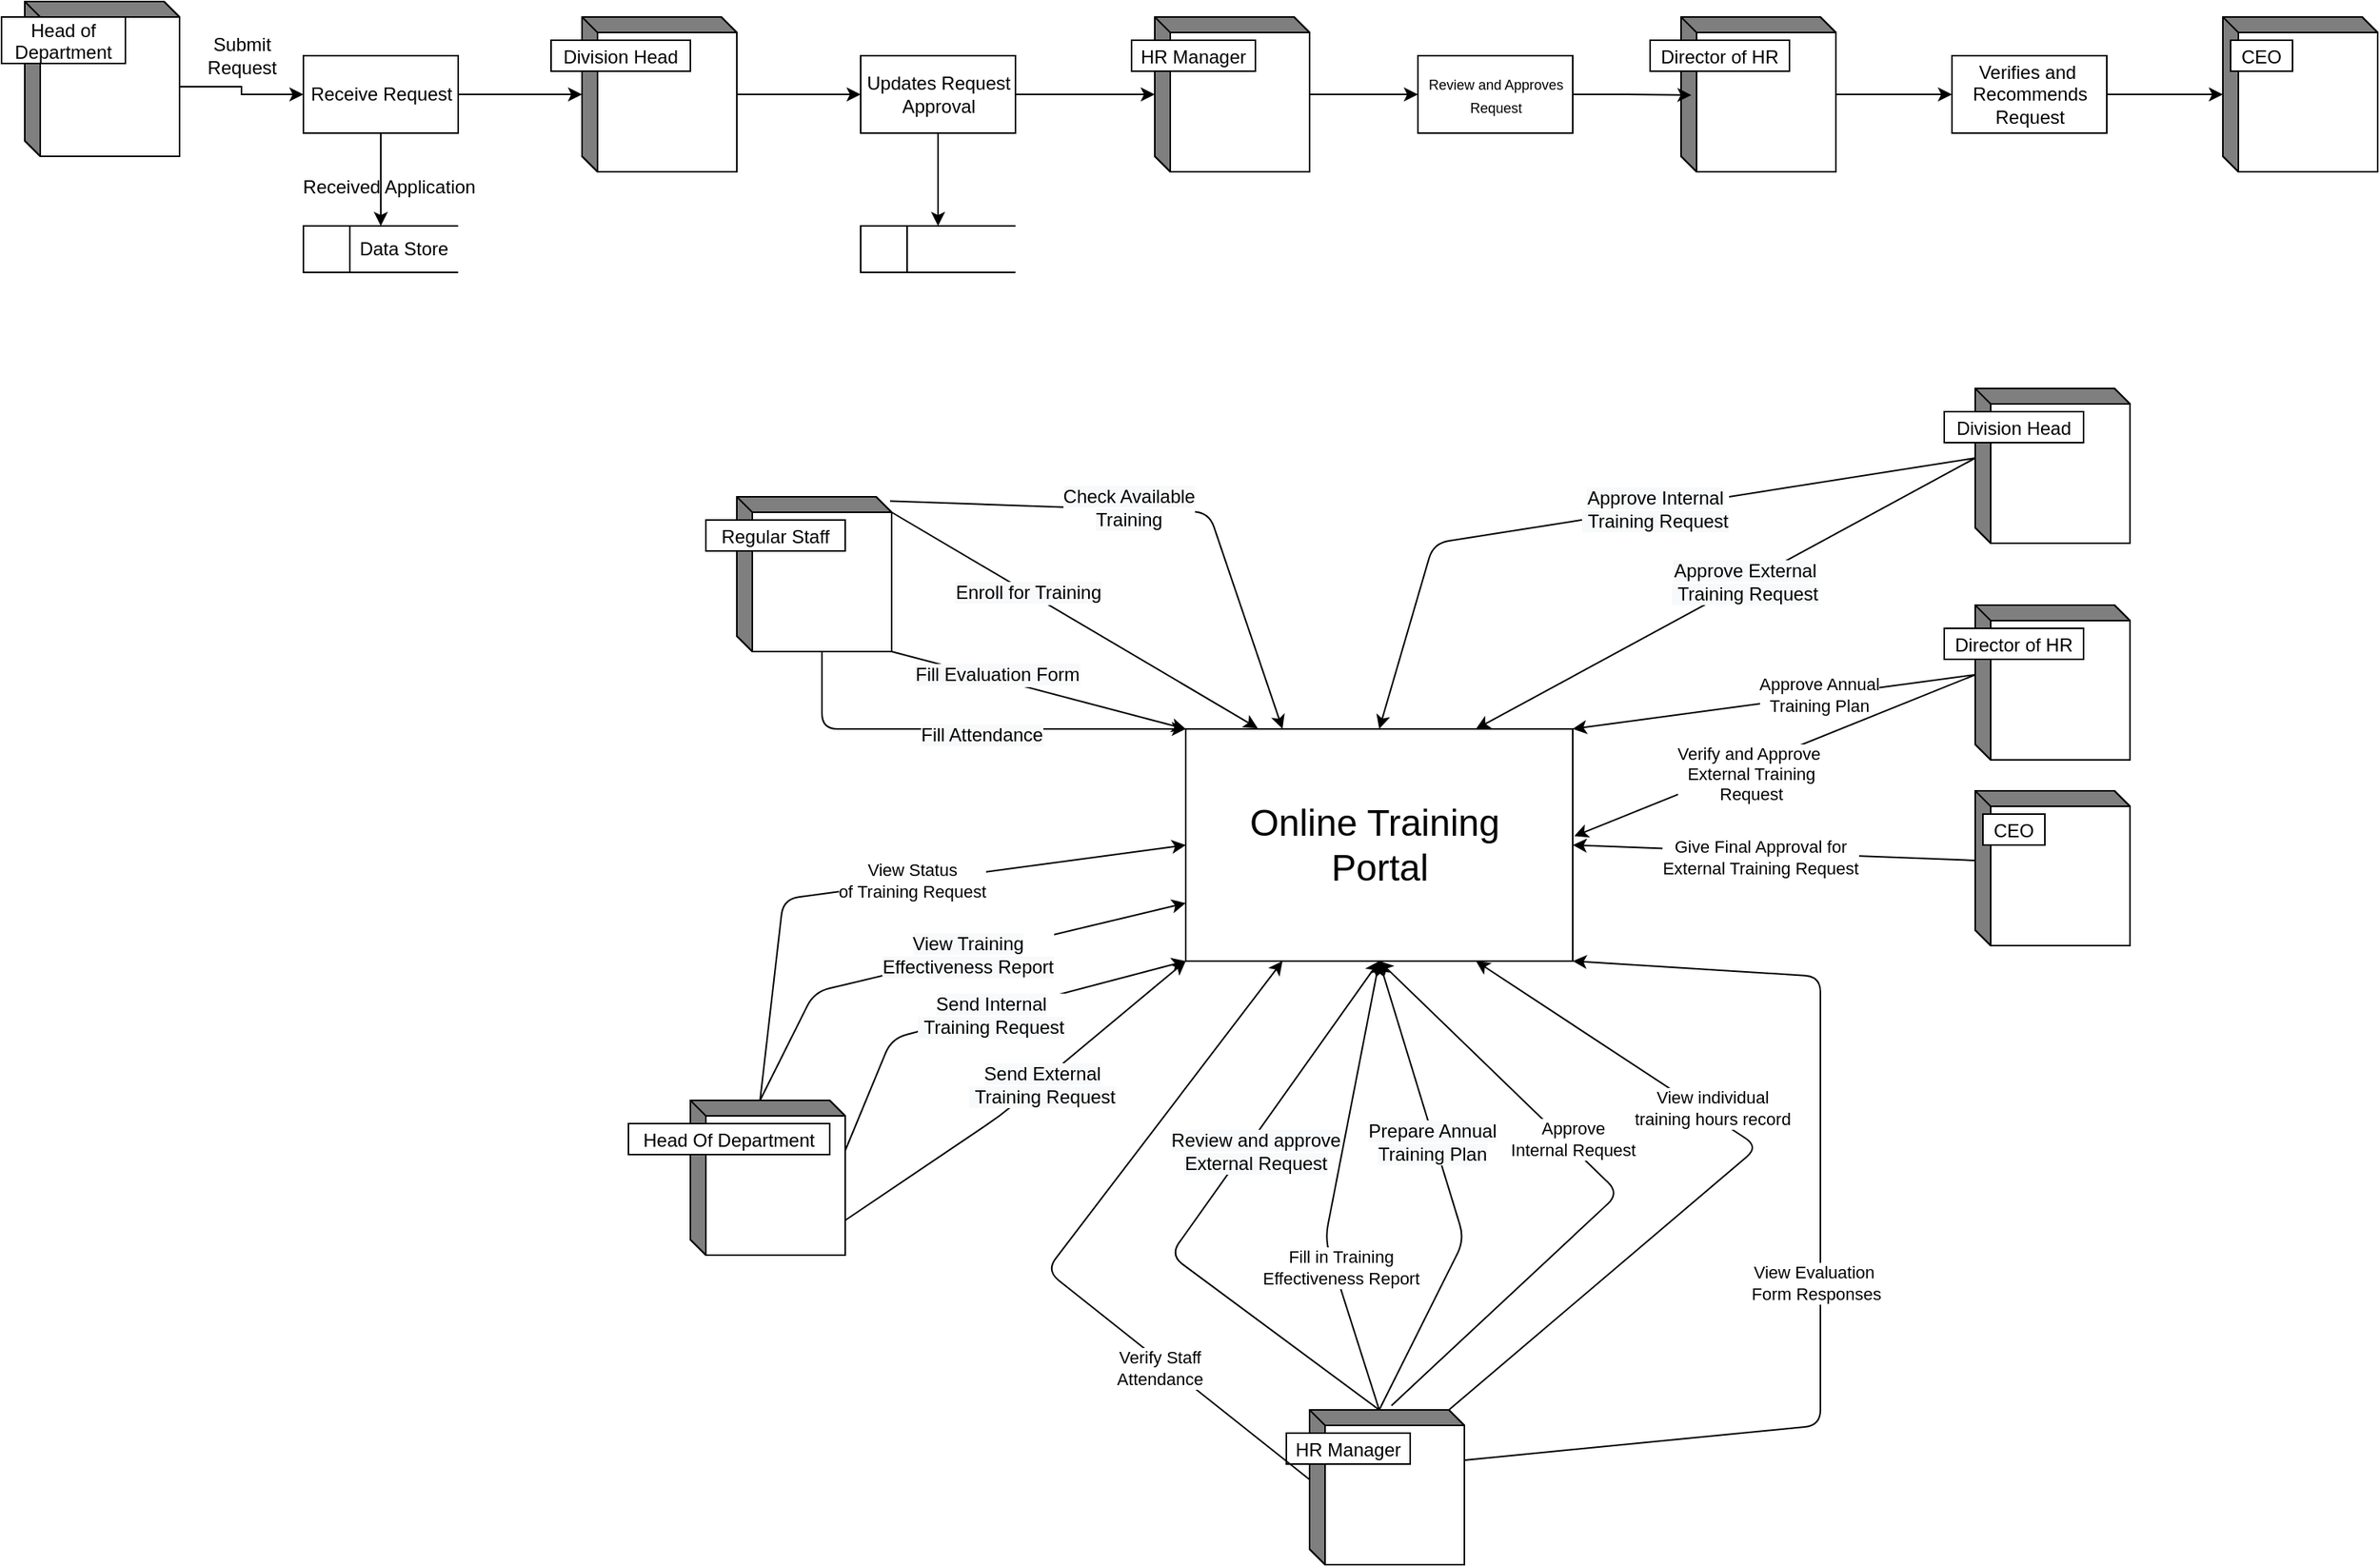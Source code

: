 <mxfile version="14.5.3" type="github">
  <diagram id="k6v7SNn6R5cbtLQKh57G" name="Page-1">
    <mxGraphModel dx="2523" dy="934" grid="1" gridSize="10" guides="1" tooltips="1" connect="1" arrows="1" fold="1" page="1" pageScale="1" pageWidth="850" pageHeight="1100" math="0" shadow="0">
      <root>
        <mxCell id="0" />
        <mxCell id="1" parent="0" />
        <mxCell id="owvocZtWML4od7lgdQ8R-1" value="" style="html=1;dashed=0;whitespace=wrap;shape=mxgraph.dfd.dataStoreID;align=left;spacingLeft=3;points=[[0,0],[0.5,0],[1,0],[0,0.5],[1,0.5],[0,1],[0.5,1],[1,1]];" vertex="1" parent="1">
          <mxGeometry x="110" y="415" width="100" height="30" as="geometry" />
        </mxCell>
        <mxCell id="owvocZtWML4od7lgdQ8R-15" style="edgeStyle=orthogonalEdgeStyle;rounded=0;orthogonalLoop=1;jettySize=auto;html=1;exitX=0;exitY=0;exitDx=100;exitDy=55;exitPerimeter=0;" edge="1" parent="1" source="owvocZtWML4od7lgdQ8R-2" target="owvocZtWML4od7lgdQ8R-4">
          <mxGeometry relative="1" as="geometry" />
        </mxCell>
        <mxCell id="owvocZtWML4od7lgdQ8R-2" value="" style="html=1;dashed=0;whitespace=wrap;shape=mxgraph.dfd.externalEntity" vertex="1" parent="1">
          <mxGeometry x="-70" y="270" width="100" height="100" as="geometry" />
        </mxCell>
        <mxCell id="owvocZtWML4od7lgdQ8R-3" value="Head of &#xa;Department" style="autosize=1;part=1;resizable=0;strokeColor=inherit;fillColor=inherit;gradientColor=inherit;" vertex="1" parent="owvocZtWML4od7lgdQ8R-2">
          <mxGeometry width="80" height="30" relative="1" as="geometry">
            <mxPoint x="-15" y="10" as="offset" />
          </mxGeometry>
        </mxCell>
        <mxCell id="owvocZtWML4od7lgdQ8R-16" style="edgeStyle=orthogonalEdgeStyle;rounded=0;orthogonalLoop=1;jettySize=auto;html=1;" edge="1" parent="1" source="owvocZtWML4od7lgdQ8R-4" target="owvocZtWML4od7lgdQ8R-5">
          <mxGeometry relative="1" as="geometry" />
        </mxCell>
        <mxCell id="owvocZtWML4od7lgdQ8R-27" style="edgeStyle=orthogonalEdgeStyle;rounded=0;orthogonalLoop=1;jettySize=auto;html=1;entryX=0.5;entryY=0;entryDx=0;entryDy=0;" edge="1" parent="1" source="owvocZtWML4od7lgdQ8R-4" target="owvocZtWML4od7lgdQ8R-1">
          <mxGeometry relative="1" as="geometry" />
        </mxCell>
        <mxCell id="owvocZtWML4od7lgdQ8R-4" value="Receive Request" style="html=1;dashed=0;whitespace=wrap;" vertex="1" parent="1">
          <mxGeometry x="110" y="305" width="100" height="50" as="geometry" />
        </mxCell>
        <mxCell id="owvocZtWML4od7lgdQ8R-18" style="edgeStyle=orthogonalEdgeStyle;rounded=0;orthogonalLoop=1;jettySize=auto;html=1;entryX=0;entryY=0.5;entryDx=0;entryDy=0;" edge="1" parent="1" source="owvocZtWML4od7lgdQ8R-5" target="owvocZtWML4od7lgdQ8R-13">
          <mxGeometry relative="1" as="geometry" />
        </mxCell>
        <mxCell id="owvocZtWML4od7lgdQ8R-5" value="" style="html=1;dashed=0;whitespace=wrap;shape=mxgraph.dfd.externalEntity" vertex="1" parent="1">
          <mxGeometry x="290" y="280" width="100" height="100" as="geometry" />
        </mxCell>
        <mxCell id="owvocZtWML4od7lgdQ8R-6" value="Division Head" style="autosize=1;part=1;resizable=0;strokeColor=inherit;fillColor=inherit;gradientColor=inherit;" vertex="1" parent="owvocZtWML4od7lgdQ8R-5">
          <mxGeometry width="90" height="20" relative="1" as="geometry">
            <mxPoint x="-20" y="15" as="offset" />
          </mxGeometry>
        </mxCell>
        <mxCell id="owvocZtWML4od7lgdQ8R-20" style="edgeStyle=orthogonalEdgeStyle;rounded=0;orthogonalLoop=1;jettySize=auto;html=1;entryX=0;entryY=0.5;entryDx=0;entryDy=0;" edge="1" parent="1" source="owvocZtWML4od7lgdQ8R-7" target="owvocZtWML4od7lgdQ8R-14">
          <mxGeometry relative="1" as="geometry" />
        </mxCell>
        <mxCell id="owvocZtWML4od7lgdQ8R-7" value="" style="html=1;dashed=0;whitespace=wrap;shape=mxgraph.dfd.externalEntity" vertex="1" parent="1">
          <mxGeometry x="660" y="280" width="100" height="100" as="geometry" />
        </mxCell>
        <mxCell id="owvocZtWML4od7lgdQ8R-8" value="HR Manager" style="autosize=1;part=1;resizable=0;strokeColor=inherit;fillColor=inherit;gradientColor=inherit;" vertex="1" parent="owvocZtWML4od7lgdQ8R-7">
          <mxGeometry width="80" height="20" relative="1" as="geometry">
            <mxPoint x="-15" y="15" as="offset" />
          </mxGeometry>
        </mxCell>
        <mxCell id="owvocZtWML4od7lgdQ8R-24" style="edgeStyle=orthogonalEdgeStyle;rounded=0;orthogonalLoop=1;jettySize=auto;html=1;entryX=0;entryY=0.5;entryDx=0;entryDy=0;" edge="1" parent="1" source="owvocZtWML4od7lgdQ8R-9" target="owvocZtWML4od7lgdQ8R-23">
          <mxGeometry relative="1" as="geometry" />
        </mxCell>
        <mxCell id="owvocZtWML4od7lgdQ8R-9" value="" style="html=1;dashed=0;whitespace=wrap;shape=mxgraph.dfd.externalEntity" vertex="1" parent="1">
          <mxGeometry x="1000" y="280" width="100" height="100" as="geometry" />
        </mxCell>
        <mxCell id="owvocZtWML4od7lgdQ8R-10" value="Director of HR" style="autosize=1;part=1;resizable=0;strokeColor=inherit;fillColor=inherit;gradientColor=inherit;" vertex="1" parent="owvocZtWML4od7lgdQ8R-9">
          <mxGeometry width="90" height="20" relative="1" as="geometry">
            <mxPoint x="-20" y="15" as="offset" />
          </mxGeometry>
        </mxCell>
        <mxCell id="owvocZtWML4od7lgdQ8R-11" value="" style="html=1;dashed=0;whitespace=wrap;shape=mxgraph.dfd.externalEntity" vertex="1" parent="1">
          <mxGeometry x="1350" y="280" width="100" height="100" as="geometry" />
        </mxCell>
        <mxCell id="owvocZtWML4od7lgdQ8R-12" value="CEO" style="autosize=1;part=1;resizable=0;strokeColor=inherit;fillColor=inherit;gradientColor=inherit;" vertex="1" parent="owvocZtWML4od7lgdQ8R-11">
          <mxGeometry width="40" height="20" relative="1" as="geometry">
            <mxPoint x="5" y="15" as="offset" />
          </mxGeometry>
        </mxCell>
        <mxCell id="owvocZtWML4od7lgdQ8R-19" style="edgeStyle=orthogonalEdgeStyle;rounded=0;orthogonalLoop=1;jettySize=auto;html=1;" edge="1" parent="1" source="owvocZtWML4od7lgdQ8R-13" target="owvocZtWML4od7lgdQ8R-7">
          <mxGeometry relative="1" as="geometry" />
        </mxCell>
        <mxCell id="owvocZtWML4od7lgdQ8R-29" style="edgeStyle=orthogonalEdgeStyle;rounded=0;orthogonalLoop=1;jettySize=auto;html=1;entryX=0.5;entryY=0;entryDx=0;entryDy=0;" edge="1" parent="1" source="owvocZtWML4od7lgdQ8R-13" target="owvocZtWML4od7lgdQ8R-28">
          <mxGeometry relative="1" as="geometry" />
        </mxCell>
        <mxCell id="owvocZtWML4od7lgdQ8R-13" value="Updates Request &lt;br&gt;Approval" style="html=1;dashed=0;whitespace=wrap;" vertex="1" parent="1">
          <mxGeometry x="470" y="305" width="100" height="50" as="geometry" />
        </mxCell>
        <mxCell id="owvocZtWML4od7lgdQ8R-21" style="edgeStyle=orthogonalEdgeStyle;rounded=0;orthogonalLoop=1;jettySize=auto;html=1;entryX=0.067;entryY=0.505;entryDx=0;entryDy=0;entryPerimeter=0;" edge="1" parent="1" source="owvocZtWML4od7lgdQ8R-14" target="owvocZtWML4od7lgdQ8R-9">
          <mxGeometry relative="1" as="geometry" />
        </mxCell>
        <mxCell id="owvocZtWML4od7lgdQ8R-14" value="&lt;font style=&quot;font-size: 9px&quot;&gt;Review and Approves&lt;br&gt;Request&lt;/font&gt;" style="html=1;dashed=0;whitespace=wrap;" vertex="1" parent="1">
          <mxGeometry x="830" y="305" width="100" height="50" as="geometry" />
        </mxCell>
        <mxCell id="owvocZtWML4od7lgdQ8R-17" value="Submit&lt;br&gt;Request" style="text;html=1;align=center;verticalAlign=middle;resizable=0;points=[];autosize=1;" vertex="1" parent="1">
          <mxGeometry x="40" y="290" width="60" height="30" as="geometry" />
        </mxCell>
        <mxCell id="owvocZtWML4od7lgdQ8R-25" style="edgeStyle=orthogonalEdgeStyle;rounded=0;orthogonalLoop=1;jettySize=auto;html=1;" edge="1" parent="1" source="owvocZtWML4od7lgdQ8R-23" target="owvocZtWML4od7lgdQ8R-11">
          <mxGeometry relative="1" as="geometry" />
        </mxCell>
        <mxCell id="owvocZtWML4od7lgdQ8R-23" value="Verifies and&amp;nbsp;&lt;br&gt;Recommends&lt;br&gt;Request" style="html=1;dashed=0;whitespace=wrap;" vertex="1" parent="1">
          <mxGeometry x="1175" y="305" width="100" height="50" as="geometry" />
        </mxCell>
        <mxCell id="owvocZtWML4od7lgdQ8R-26" value="Data Store" style="text;html=1;strokeColor=none;fillColor=none;align=center;verticalAlign=middle;whiteSpace=wrap;rounded=0;" vertex="1" parent="1">
          <mxGeometry x="140" y="420" width="70" height="20" as="geometry" />
        </mxCell>
        <mxCell id="owvocZtWML4od7lgdQ8R-28" value="" style="html=1;dashed=0;whitespace=wrap;shape=mxgraph.dfd.dataStoreID;align=left;spacingLeft=3;points=[[0,0],[0.5,0],[1,0],[0,0.5],[1,0.5],[0,1],[0.5,1],[1,1]];" vertex="1" parent="1">
          <mxGeometry x="470" y="415" width="100" height="30" as="geometry" />
        </mxCell>
        <mxCell id="owvocZtWML4od7lgdQ8R-30" value="Received Application" style="text;html=1;align=center;verticalAlign=middle;resizable=0;points=[];autosize=1;" vertex="1" parent="1">
          <mxGeometry x="100" y="380" width="130" height="20" as="geometry" />
        </mxCell>
        <mxCell id="owvocZtWML4od7lgdQ8R-31" value="" style="html=1;dashed=0;whitespace=wrap;shape=mxgraph.dfd.externalEntity" vertex="1" parent="1">
          <mxGeometry x="390" y="590" width="100" height="100" as="geometry" />
        </mxCell>
        <mxCell id="owvocZtWML4od7lgdQ8R-32" value="Regular Staff" style="autosize=1;part=1;resizable=0;strokeColor=inherit;fillColor=inherit;gradientColor=inherit;" vertex="1" parent="owvocZtWML4od7lgdQ8R-31">
          <mxGeometry width="90" height="20" relative="1" as="geometry">
            <mxPoint x="-20" y="15" as="offset" />
          </mxGeometry>
        </mxCell>
        <mxCell id="owvocZtWML4od7lgdQ8R-33" value="&lt;font style=&quot;font-size: 24px&quot;&gt;Online Training&amp;nbsp;&lt;br&gt;Portal&lt;/font&gt;" style="html=1;dashed=0;whitespace=wrap;" vertex="1" parent="1">
          <mxGeometry x="680" y="740" width="250" height="150" as="geometry" />
        </mxCell>
        <mxCell id="owvocZtWML4od7lgdQ8R-34" value="" style="html=1;dashed=0;whitespace=wrap;shape=mxgraph.dfd.externalEntity" vertex="1" parent="1">
          <mxGeometry x="760" y="1180" width="100" height="100" as="geometry" />
        </mxCell>
        <mxCell id="owvocZtWML4od7lgdQ8R-35" value="HR Manager" style="autosize=1;part=1;resizable=0;strokeColor=inherit;fillColor=inherit;gradientColor=inherit;" vertex="1" parent="owvocZtWML4od7lgdQ8R-34">
          <mxGeometry width="80" height="20" relative="1" as="geometry">
            <mxPoint x="-15" y="15" as="offset" />
          </mxGeometry>
        </mxCell>
        <mxCell id="owvocZtWML4od7lgdQ8R-36" value="" style="html=1;dashed=0;whitespace=wrap;shape=mxgraph.dfd.externalEntity" vertex="1" parent="1">
          <mxGeometry x="360" y="980" width="100" height="100" as="geometry" />
        </mxCell>
        <mxCell id="owvocZtWML4od7lgdQ8R-37" value="Head Of Department" style="autosize=1;part=1;resizable=0;strokeColor=inherit;fillColor=inherit;gradientColor=inherit;" vertex="1" parent="owvocZtWML4od7lgdQ8R-36">
          <mxGeometry width="130" height="20" relative="1" as="geometry">
            <mxPoint x="-40" y="15" as="offset" />
          </mxGeometry>
        </mxCell>
        <mxCell id="owvocZtWML4od7lgdQ8R-38" value="" style="html=1;dashed=0;whitespace=wrap;shape=mxgraph.dfd.externalEntity" vertex="1" parent="1">
          <mxGeometry x="1190" y="520" width="100" height="100" as="geometry" />
        </mxCell>
        <mxCell id="owvocZtWML4od7lgdQ8R-39" value="Division Head" style="autosize=1;part=1;resizable=0;strokeColor=inherit;fillColor=inherit;gradientColor=inherit;" vertex="1" parent="owvocZtWML4od7lgdQ8R-38">
          <mxGeometry width="90" height="20" relative="1" as="geometry">
            <mxPoint x="-20" y="15" as="offset" />
          </mxGeometry>
        </mxCell>
        <mxCell id="owvocZtWML4od7lgdQ8R-41" value="" style="html=1;dashed=0;whitespace=wrap;shape=mxgraph.dfd.externalEntity" vertex="1" parent="1">
          <mxGeometry x="1190" y="660" width="100" height="100" as="geometry" />
        </mxCell>
        <mxCell id="owvocZtWML4od7lgdQ8R-42" value="Director of HR" style="autosize=1;part=1;resizable=0;strokeColor=inherit;fillColor=inherit;gradientColor=inherit;" vertex="1" parent="owvocZtWML4od7lgdQ8R-41">
          <mxGeometry width="90" height="20" relative="1" as="geometry">
            <mxPoint x="-20" y="15" as="offset" />
          </mxGeometry>
        </mxCell>
        <mxCell id="owvocZtWML4od7lgdQ8R-43" value="" style="html=1;dashed=0;whitespace=wrap;shape=mxgraph.dfd.externalEntity" vertex="1" parent="1">
          <mxGeometry x="1190" y="780" width="100" height="100" as="geometry" />
        </mxCell>
        <mxCell id="owvocZtWML4od7lgdQ8R-44" value="CEO" style="autosize=1;part=1;resizable=0;strokeColor=inherit;fillColor=inherit;gradientColor=inherit;" vertex="1" parent="owvocZtWML4od7lgdQ8R-43">
          <mxGeometry width="40" height="20" relative="1" as="geometry">
            <mxPoint x="5" y="15" as="offset" />
          </mxGeometry>
        </mxCell>
        <mxCell id="owvocZtWML4od7lgdQ8R-48" value="" style="endArrow=classic;html=1;exitX=0;exitY=0;exitDx=100;exitDy=10;exitPerimeter=0;entryX=0.186;entryY=-0.003;entryDx=0;entryDy=0;entryPerimeter=0;" edge="1" parent="1" source="owvocZtWML4od7lgdQ8R-31" target="owvocZtWML4od7lgdQ8R-33">
          <mxGeometry width="50" height="50" relative="1" as="geometry">
            <mxPoint x="590" y="710" as="sourcePoint" />
            <mxPoint x="640" y="660" as="targetPoint" />
          </mxGeometry>
        </mxCell>
        <mxCell id="owvocZtWML4od7lgdQ8R-118" value="&lt;span style=&quot;font-size: 12px ; background-color: rgb(248 , 249 , 250)&quot;&gt;Enroll for Training&lt;/span&gt;" style="edgeLabel;html=1;align=center;verticalAlign=middle;resizable=0;points=[];" vertex="1" connectable="0" parent="owvocZtWML4od7lgdQ8R-48">
          <mxGeometry x="-0.256" relative="1" as="geometry">
            <mxPoint as="offset" />
          </mxGeometry>
        </mxCell>
        <mxCell id="owvocZtWML4od7lgdQ8R-49" value="" style="endArrow=classic;html=1;entryX=0;entryY=0;entryDx=0;entryDy=0;exitX=1;exitY=1;exitDx=0;exitDy=0;exitPerimeter=0;" edge="1" parent="1" source="owvocZtWML4od7lgdQ8R-31" target="owvocZtWML4od7lgdQ8R-33">
          <mxGeometry width="50" height="50" relative="1" as="geometry">
            <mxPoint x="490" y="680" as="sourcePoint" />
            <mxPoint x="610" y="800" as="targetPoint" />
          </mxGeometry>
        </mxCell>
        <mxCell id="owvocZtWML4od7lgdQ8R-119" value="&lt;span style=&quot;font-size: 12px ; background-color: rgb(248 , 249 , 250)&quot;&gt;Fill Evaluation Form&lt;/span&gt;" style="edgeLabel;html=1;align=center;verticalAlign=middle;resizable=0;points=[];" vertex="1" connectable="0" parent="owvocZtWML4od7lgdQ8R-49">
          <mxGeometry x="-0.292" y="3" relative="1" as="geometry">
            <mxPoint as="offset" />
          </mxGeometry>
        </mxCell>
        <mxCell id="owvocZtWML4od7lgdQ8R-50" value="" style="endArrow=classic;html=1;exitX=0.99;exitY=0.027;exitDx=0;exitDy=0;exitPerimeter=0;entryX=0.25;entryY=0;entryDx=0;entryDy=0;" edge="1" parent="1" source="owvocZtWML4od7lgdQ8R-31" target="owvocZtWML4od7lgdQ8R-33">
          <mxGeometry width="50" height="50" relative="1" as="geometry">
            <mxPoint x="730" y="670" as="sourcePoint" />
            <mxPoint x="780" y="620" as="targetPoint" />
            <Array as="points">
              <mxPoint x="695" y="600" />
            </Array>
          </mxGeometry>
        </mxCell>
        <mxCell id="owvocZtWML4od7lgdQ8R-117" value="&lt;span style=&quot;font-size: 12px ; background-color: rgb(248 , 249 , 250)&quot;&gt;Check Available &lt;br&gt;Training&lt;/span&gt;" style="edgeLabel;html=1;align=center;verticalAlign=middle;resizable=0;points=[];" vertex="1" connectable="0" parent="owvocZtWML4od7lgdQ8R-50">
          <mxGeometry x="-0.13" y="1" relative="1" as="geometry">
            <mxPoint as="offset" />
          </mxGeometry>
        </mxCell>
        <mxCell id="owvocZtWML4od7lgdQ8R-56" value="" style="endArrow=classic;html=1;exitX=0;exitY=0;exitDx=55;exitDy=100;exitPerimeter=0;entryX=0;entryY=0;entryDx=0;entryDy=0;" edge="1" parent="1" source="owvocZtWML4od7lgdQ8R-31" target="owvocZtWML4od7lgdQ8R-33">
          <mxGeometry width="50" height="50" relative="1" as="geometry">
            <mxPoint x="530" y="770" as="sourcePoint" />
            <mxPoint x="580" y="720" as="targetPoint" />
            <Array as="points">
              <mxPoint x="445" y="740" />
            </Array>
          </mxGeometry>
        </mxCell>
        <mxCell id="owvocZtWML4od7lgdQ8R-120" value="&lt;span style=&quot;font-size: 12px ; background-color: rgb(248 , 249 , 250)&quot;&gt;Fill Attendance&lt;/span&gt;" style="edgeLabel;html=1;align=center;verticalAlign=middle;resizable=0;points=[];" vertex="1" connectable="0" parent="owvocZtWML4od7lgdQ8R-56">
          <mxGeometry x="0.074" y="-4" relative="1" as="geometry">
            <mxPoint as="offset" />
          </mxGeometry>
        </mxCell>
        <mxCell id="owvocZtWML4od7lgdQ8R-63" value="" style="endArrow=classic;html=1;exitX=0;exitY=0;exitDx=100;exitDy=32.5;exitPerimeter=0;entryX=0;entryY=1;entryDx=0;entryDy=0;" edge="1" parent="1" source="owvocZtWML4od7lgdQ8R-36" target="owvocZtWML4od7lgdQ8R-33">
          <mxGeometry width="50" height="50" relative="1" as="geometry">
            <mxPoint x="510" y="850" as="sourcePoint" />
            <mxPoint x="560" y="800" as="targetPoint" />
            <Array as="points">
              <mxPoint x="490" y="940" />
            </Array>
          </mxGeometry>
        </mxCell>
        <mxCell id="owvocZtWML4od7lgdQ8R-113" value="&lt;font style=&quot;font-size: 12px&quot;&gt;&lt;span style=&quot;background-color: rgb(248 , 249 , 250)&quot;&gt;Send Internal&lt;/span&gt;&lt;br style=&quot;background-color: rgb(248 , 249 , 250)&quot;&gt;&lt;span style=&quot;background-color: rgb(248 , 249 , 250)&quot;&gt;&amp;nbsp;Training Request&lt;/span&gt;&lt;/font&gt;" style="edgeLabel;html=1;align=center;verticalAlign=middle;resizable=0;points=[];" vertex="1" connectable="0" parent="owvocZtWML4od7lgdQ8R-63">
          <mxGeometry x="0.045" y="-1" relative="1" as="geometry">
            <mxPoint x="1" as="offset" />
          </mxGeometry>
        </mxCell>
        <mxCell id="owvocZtWML4od7lgdQ8R-64" value="" style="endArrow=classic;html=1;exitX=0;exitY=0;exitDx=100;exitDy=77.5;exitPerimeter=0;entryX=0;entryY=1;entryDx=0;entryDy=0;" edge="1" parent="1" source="owvocZtWML4od7lgdQ8R-36" target="owvocZtWML4od7lgdQ8R-33">
          <mxGeometry width="50" height="50" relative="1" as="geometry">
            <mxPoint x="550" y="910" as="sourcePoint" />
            <mxPoint x="600" y="860" as="targetPoint" />
            <Array as="points">
              <mxPoint x="560" y="990" />
            </Array>
          </mxGeometry>
        </mxCell>
        <mxCell id="owvocZtWML4od7lgdQ8R-114" value="&lt;span style=&quot;font-size: 12px ; background-color: rgb(248 , 249 , 250)&quot;&gt;Send External&lt;/span&gt;&lt;br style=&quot;font-size: 12px ; background-color: rgb(248 , 249 , 250)&quot;&gt;&lt;span style=&quot;font-size: 12px ; background-color: rgb(248 , 249 , 250)&quot;&gt;&amp;nbsp;Training Request&lt;/span&gt;" style="edgeLabel;html=1;align=center;verticalAlign=middle;resizable=0;points=[];" vertex="1" connectable="0" parent="owvocZtWML4od7lgdQ8R-64">
          <mxGeometry x="0.118" y="-1" relative="1" as="geometry">
            <mxPoint y="1" as="offset" />
          </mxGeometry>
        </mxCell>
        <mxCell id="owvocZtWML4od7lgdQ8R-70" value="" style="endArrow=classic;html=1;entryX=1;entryY=0.5;entryDx=0;entryDy=0;exitX=0;exitY=0;exitDx=0;exitDy=45;exitPerimeter=0;" edge="1" parent="1" source="owvocZtWML4od7lgdQ8R-43" target="owvocZtWML4od7lgdQ8R-33">
          <mxGeometry width="50" height="50" relative="1" as="geometry">
            <mxPoint x="1070" y="1060" as="sourcePoint" />
            <mxPoint x="1120" y="1010" as="targetPoint" />
          </mxGeometry>
        </mxCell>
        <mxCell id="owvocZtWML4od7lgdQ8R-84" value="Give Final Approval for &lt;br&gt;External Training Request" style="edgeLabel;html=1;align=center;verticalAlign=middle;resizable=0;points=[];" vertex="1" connectable="0" parent="owvocZtWML4od7lgdQ8R-70">
          <mxGeometry x="0.073" y="3" relative="1" as="geometry">
            <mxPoint as="offset" />
          </mxGeometry>
        </mxCell>
        <mxCell id="owvocZtWML4od7lgdQ8R-85" value="" style="endArrow=classic;html=1;entryX=1;entryY=0;entryDx=0;entryDy=0;exitX=0;exitY=0;exitDx=0;exitDy=45;exitPerimeter=0;" edge="1" parent="1" source="owvocZtWML4od7lgdQ8R-41" target="owvocZtWML4od7lgdQ8R-33">
          <mxGeometry width="50" height="50" relative="1" as="geometry">
            <mxPoint x="1090" y="860" as="sourcePoint" />
            <mxPoint x="1140" y="810" as="targetPoint" />
          </mxGeometry>
        </mxCell>
        <mxCell id="owvocZtWML4od7lgdQ8R-88" value="Approve Annual &lt;br&gt;Training Plan" style="edgeLabel;html=1;align=center;verticalAlign=middle;resizable=0;points=[];" vertex="1" connectable="0" parent="owvocZtWML4od7lgdQ8R-85">
          <mxGeometry x="-0.224" y="-1" relative="1" as="geometry">
            <mxPoint as="offset" />
          </mxGeometry>
        </mxCell>
        <mxCell id="owvocZtWML4od7lgdQ8R-92" value="" style="endArrow=classic;html=1;entryX=1.004;entryY=0.462;entryDx=0;entryDy=0;exitX=0;exitY=0;exitDx=0;exitDy=45;exitPerimeter=0;entryPerimeter=0;" edge="1" parent="1" source="owvocZtWML4od7lgdQ8R-41" target="owvocZtWML4od7lgdQ8R-33">
          <mxGeometry width="50" height="50" relative="1" as="geometry">
            <mxPoint x="1080" y="895" as="sourcePoint" />
            <mxPoint x="1130" y="845" as="targetPoint" />
          </mxGeometry>
        </mxCell>
        <mxCell id="owvocZtWML4od7lgdQ8R-93" value="Verify and Approve&amp;nbsp;&lt;br&gt;External Training&lt;br&gt;Request" style="edgeLabel;html=1;align=center;verticalAlign=middle;resizable=0;points=[];" vertex="1" connectable="0" parent="owvocZtWML4od7lgdQ8R-92">
          <mxGeometry x="0.125" y="5" relative="1" as="geometry">
            <mxPoint x="-1" as="offset" />
          </mxGeometry>
        </mxCell>
        <mxCell id="owvocZtWML4od7lgdQ8R-94" value="" style="endArrow=classic;html=1;entryX=0.75;entryY=1;entryDx=0;entryDy=0;exitX=0;exitY=0;exitDx=90;exitDy=0;exitPerimeter=0;" edge="1" parent="1" source="owvocZtWML4od7lgdQ8R-34" target="owvocZtWML4od7lgdQ8R-33">
          <mxGeometry width="50" height="50" relative="1" as="geometry">
            <mxPoint x="1079" y="1392.857" as="sourcePoint" />
            <mxPoint x="1130" y="1080" as="targetPoint" />
            <Array as="points">
              <mxPoint x="1050" y="1010" />
            </Array>
          </mxGeometry>
        </mxCell>
        <mxCell id="owvocZtWML4od7lgdQ8R-95" value="View individual &lt;br&gt;training hours record" style="edgeLabel;html=1;align=center;verticalAlign=middle;resizable=0;points=[];" vertex="1" connectable="0" parent="owvocZtWML4od7lgdQ8R-94">
          <mxGeometry x="0.253" y="-4" relative="1" as="geometry">
            <mxPoint as="offset" />
          </mxGeometry>
        </mxCell>
        <mxCell id="owvocZtWML4od7lgdQ8R-97" value="" style="endArrow=classic;html=1;exitX=0;exitY=0;exitDx=45;exitDy=0;exitPerimeter=0;entryX=0.5;entryY=1;entryDx=0;entryDy=0;" edge="1" parent="1" source="owvocZtWML4od7lgdQ8R-34" target="owvocZtWML4od7lgdQ8R-33">
          <mxGeometry width="50" height="50" relative="1" as="geometry">
            <mxPoint x="290" y="1200" as="sourcePoint" />
            <mxPoint x="341" y="980" as="targetPoint" />
            <Array as="points">
              <mxPoint x="670" y="1080" />
            </Array>
          </mxGeometry>
        </mxCell>
        <mxCell id="owvocZtWML4od7lgdQ8R-98" value="&lt;span style=&quot;font-size: 12px ; background-color: rgb(248 , 249 , 250)&quot;&gt;Review and approve &lt;br&gt;External Request&lt;/span&gt;" style="edgeLabel;html=1;align=center;verticalAlign=middle;resizable=0;points=[];" vertex="1" connectable="0" parent="owvocZtWML4od7lgdQ8R-97">
          <mxGeometry x="0.27" y="-6" relative="1" as="geometry">
            <mxPoint as="offset" />
          </mxGeometry>
        </mxCell>
        <mxCell id="owvocZtWML4od7lgdQ8R-99" value="" style="endArrow=classic;html=1;exitX=0.529;exitY=-0.028;exitDx=0;exitDy=0;exitPerimeter=0;entryX=0.5;entryY=1;entryDx=0;entryDy=0;" edge="1" parent="1" source="owvocZtWML4od7lgdQ8R-34" target="owvocZtWML4od7lgdQ8R-33">
          <mxGeometry width="50" height="50" relative="1" as="geometry">
            <mxPoint x="700" y="1140" as="sourcePoint" />
            <mxPoint x="751" y="970" as="targetPoint" />
            <Array as="points">
              <mxPoint x="960" y="1040" />
            </Array>
          </mxGeometry>
        </mxCell>
        <mxCell id="owvocZtWML4od7lgdQ8R-100" value="Approve &lt;br&gt;Internal Request" style="edgeLabel;html=1;align=center;verticalAlign=middle;resizable=0;points=[];" vertex="1" connectable="0" parent="owvocZtWML4od7lgdQ8R-99">
          <mxGeometry x="0.187" y="-4" relative="1" as="geometry">
            <mxPoint as="offset" />
          </mxGeometry>
        </mxCell>
        <mxCell id="owvocZtWML4od7lgdQ8R-101" value="" style="endArrow=classic;html=1;exitX=0;exitY=0;exitDx=45;exitDy=0;exitPerimeter=0;entryX=0.5;entryY=1;entryDx=0;entryDy=0;" edge="1" parent="1" source="owvocZtWML4od7lgdQ8R-34" target="owvocZtWML4od7lgdQ8R-33">
          <mxGeometry width="50" height="50" relative="1" as="geometry">
            <mxPoint x="550" y="1150" as="sourcePoint" />
            <mxPoint x="610" y="970" as="targetPoint" />
            <Array as="points">
              <mxPoint x="860" y="1070" />
            </Array>
          </mxGeometry>
        </mxCell>
        <mxCell id="owvocZtWML4od7lgdQ8R-102" value="&lt;span style=&quot;font-size: 12px ; background-color: rgb(248 , 249 , 250)&quot;&gt;Prepare Annual &lt;br&gt;Training Plan&lt;/span&gt;" style="edgeLabel;html=1;align=center;verticalAlign=middle;resizable=0;points=[];" vertex="1" connectable="0" parent="owvocZtWML4od7lgdQ8R-101">
          <mxGeometry x="0.223" y="2" relative="1" as="geometry">
            <mxPoint y="1" as="offset" />
          </mxGeometry>
        </mxCell>
        <mxCell id="owvocZtWML4od7lgdQ8R-103" value="" style="endArrow=classic;html=1;exitX=0;exitY=0;exitDx=45;exitDy=0;exitPerimeter=0;entryX=0.5;entryY=1;entryDx=0;entryDy=0;" edge="1" parent="1" source="owvocZtWML4od7lgdQ8R-34" target="owvocZtWML4od7lgdQ8R-33">
          <mxGeometry width="50" height="50" relative="1" as="geometry">
            <mxPoint x="490" y="1060" as="sourcePoint" />
            <mxPoint x="420" y="950" as="targetPoint" />
            <Array as="points">
              <mxPoint x="770" y="1070" />
            </Array>
          </mxGeometry>
        </mxCell>
        <mxCell id="owvocZtWML4od7lgdQ8R-105" value="Fill in Training &lt;br&gt;Effectiveness Report" style="edgeLabel;html=1;align=center;verticalAlign=middle;resizable=0;points=[];" vertex="1" connectable="0" parent="owvocZtWML4od7lgdQ8R-103">
          <mxGeometry x="-0.361" y="-5" relative="1" as="geometry">
            <mxPoint x="-1" as="offset" />
          </mxGeometry>
        </mxCell>
        <mxCell id="owvocZtWML4od7lgdQ8R-106" value="" style="endArrow=classic;html=1;exitX=0;exitY=0;exitDx=0;exitDy=45;exitPerimeter=0;entryX=0.75;entryY=0;entryDx=0;entryDy=0;" edge="1" parent="1" source="owvocZtWML4od7lgdQ8R-38" target="owvocZtWML4od7lgdQ8R-33">
          <mxGeometry width="50" height="50" relative="1" as="geometry">
            <mxPoint x="1050" y="680" as="sourcePoint" />
            <mxPoint x="1100" y="630" as="targetPoint" />
          </mxGeometry>
        </mxCell>
        <mxCell id="owvocZtWML4od7lgdQ8R-108" value="&lt;span style=&quot;font-size: 12px ; background-color: rgb(248 , 249 , 250)&quot;&gt;Approve&amp;nbsp;External&lt;/span&gt;&lt;br style=&quot;font-size: 12px ; background-color: rgb(248 , 249 , 250)&quot;&gt;&lt;span style=&quot;font-size: 12px ; background-color: rgb(248 , 249 , 250)&quot;&gt;&amp;nbsp;Training Request&lt;/span&gt;" style="edgeLabel;html=1;align=center;verticalAlign=middle;resizable=0;points=[];" vertex="1" connectable="0" parent="owvocZtWML4od7lgdQ8R-106">
          <mxGeometry x="-0.079" y="-1" relative="1" as="geometry">
            <mxPoint as="offset" />
          </mxGeometry>
        </mxCell>
        <mxCell id="owvocZtWML4od7lgdQ8R-109" value="" style="endArrow=classic;html=1;exitX=0;exitY=0;exitDx=0;exitDy=45;exitPerimeter=0;entryX=0.5;entryY=0;entryDx=0;entryDy=0;" edge="1" parent="1" source="owvocZtWML4od7lgdQ8R-38" target="owvocZtWML4od7lgdQ8R-33">
          <mxGeometry width="50" height="50" relative="1" as="geometry">
            <mxPoint x="1020" y="650" as="sourcePoint" />
            <mxPoint x="1070" y="600" as="targetPoint" />
            <Array as="points">
              <mxPoint x="840" y="620" />
            </Array>
          </mxGeometry>
        </mxCell>
        <mxCell id="owvocZtWML4od7lgdQ8R-110" value="&lt;span style=&quot;font-size: 12px ; background-color: rgb(248 , 249 , 250)&quot;&gt;Approve&amp;nbsp;Internal&lt;/span&gt;&lt;br style=&quot;font-size: 12px ; background-color: rgb(248 , 249 , 250)&quot;&gt;&lt;span style=&quot;font-size: 12px ; background-color: rgb(248 , 249 , 250)&quot;&gt;&amp;nbsp;Training Request&lt;/span&gt;" style="edgeLabel;html=1;align=center;verticalAlign=middle;resizable=0;points=[];" vertex="1" connectable="0" parent="owvocZtWML4od7lgdQ8R-109">
          <mxGeometry x="-0.125" relative="1" as="geometry">
            <mxPoint as="offset" />
          </mxGeometry>
        </mxCell>
        <mxCell id="owvocZtWML4od7lgdQ8R-111" value="" style="endArrow=classic;html=1;entryX=0;entryY=0.75;entryDx=0;entryDy=0;exitX=0;exitY=0;exitDx=45;exitDy=0;exitPerimeter=0;" edge="1" parent="1" source="owvocZtWML4od7lgdQ8R-36" target="owvocZtWML4od7lgdQ8R-33">
          <mxGeometry width="50" height="50" relative="1" as="geometry">
            <mxPoint x="320" y="1010" as="sourcePoint" />
            <mxPoint x="370" y="810" as="targetPoint" />
            <Array as="points">
              <mxPoint x="440" y="910" />
            </Array>
          </mxGeometry>
        </mxCell>
        <mxCell id="owvocZtWML4od7lgdQ8R-112" value="&lt;span style=&quot;font-size: 12px ; background-color: rgb(248 , 249 , 250)&quot;&gt;View Training &lt;br&gt;Effectiveness Report&lt;/span&gt;" style="edgeLabel;html=1;align=center;verticalAlign=middle;resizable=0;points=[];" vertex="1" connectable="0" parent="owvocZtWML4od7lgdQ8R-111">
          <mxGeometry x="0.108" y="1" relative="1" as="geometry">
            <mxPoint as="offset" />
          </mxGeometry>
        </mxCell>
        <mxCell id="owvocZtWML4od7lgdQ8R-115" value="" style="endArrow=classic;html=1;exitX=0;exitY=0;exitDx=45;exitDy=0;exitPerimeter=0;entryX=0;entryY=0.5;entryDx=0;entryDy=0;" edge="1" parent="1" source="owvocZtWML4od7lgdQ8R-36" target="owvocZtWML4od7lgdQ8R-33">
          <mxGeometry width="50" height="50" relative="1" as="geometry">
            <mxPoint x="385" y="910" as="sourcePoint" />
            <mxPoint x="435" y="860" as="targetPoint" />
            <Array as="points">
              <mxPoint x="420" y="850" />
            </Array>
          </mxGeometry>
        </mxCell>
        <mxCell id="owvocZtWML4od7lgdQ8R-116" value="View Status&lt;br&gt;of Training Request" style="edgeLabel;html=1;align=center;verticalAlign=middle;resizable=0;points=[];" vertex="1" connectable="0" parent="owvocZtWML4od7lgdQ8R-115">
          <mxGeometry x="0.092" y="1" relative="1" as="geometry">
            <mxPoint as="offset" />
          </mxGeometry>
        </mxCell>
        <mxCell id="owvocZtWML4od7lgdQ8R-122" value="" style="endArrow=classic;html=1;exitX=0;exitY=0;exitDx=100;exitDy=32.5;exitPerimeter=0;entryX=1;entryY=1;entryDx=0;entryDy=0;" edge="1" parent="1" source="owvocZtWML4od7lgdQ8R-34" target="owvocZtWML4od7lgdQ8R-33">
          <mxGeometry width="50" height="50" relative="1" as="geometry">
            <mxPoint x="960" y="1200" as="sourcePoint" />
            <mxPoint x="1010" y="1150" as="targetPoint" />
            <Array as="points">
              <mxPoint x="1090" y="1190" />
              <mxPoint x="1090" y="900" />
            </Array>
          </mxGeometry>
        </mxCell>
        <mxCell id="owvocZtWML4od7lgdQ8R-123" value="View Evaluation&amp;nbsp;&lt;br&gt;Form Responses" style="edgeLabel;html=1;align=center;verticalAlign=middle;resizable=0;points=[];" vertex="1" connectable="0" parent="owvocZtWML4od7lgdQ8R-122">
          <mxGeometry x="-0.052" y="3" relative="1" as="geometry">
            <mxPoint as="offset" />
          </mxGeometry>
        </mxCell>
        <mxCell id="owvocZtWML4od7lgdQ8R-124" value="" style="endArrow=classic;html=1;entryX=0.25;entryY=1;entryDx=0;entryDy=0;exitX=0;exitY=0;exitDx=0;exitDy=45;exitPerimeter=0;" edge="1" parent="1" source="owvocZtWML4od7lgdQ8R-34" target="owvocZtWML4od7lgdQ8R-33">
          <mxGeometry width="50" height="50" relative="1" as="geometry">
            <mxPoint x="630" y="1220" as="sourcePoint" />
            <mxPoint x="680" y="1170" as="targetPoint" />
            <Array as="points">
              <mxPoint x="590" y="1090" />
            </Array>
          </mxGeometry>
        </mxCell>
        <mxCell id="owvocZtWML4od7lgdQ8R-125" value="Verify Staff&lt;br&gt;Attendance" style="edgeLabel;html=1;align=center;verticalAlign=middle;resizable=0;points=[];" vertex="1" connectable="0" parent="owvocZtWML4od7lgdQ8R-124">
          <mxGeometry x="-0.481" y="4" relative="1" as="geometry">
            <mxPoint as="offset" />
          </mxGeometry>
        </mxCell>
      </root>
    </mxGraphModel>
  </diagram>
</mxfile>
